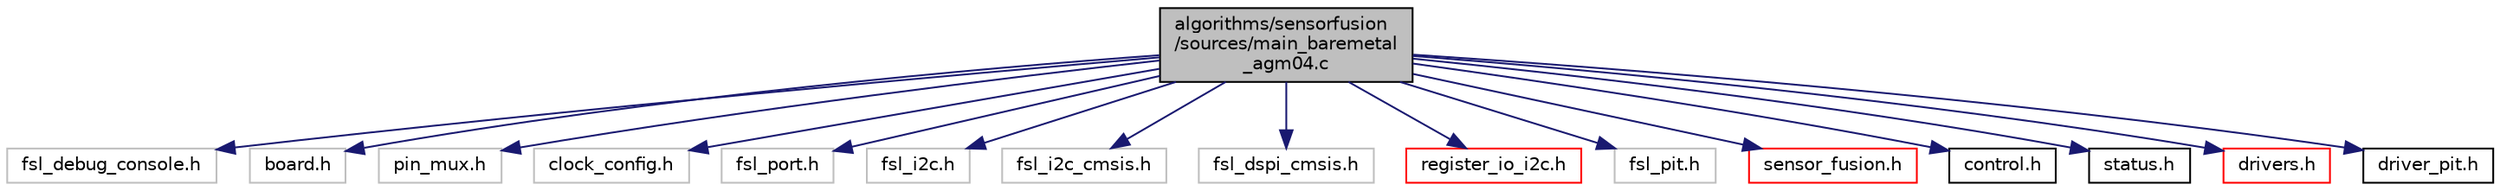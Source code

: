 digraph "algorithms/sensorfusion/sources/main_baremetal_agm04.c"
{
  edge [fontname="Helvetica",fontsize="10",labelfontname="Helvetica",labelfontsize="10"];
  node [fontname="Helvetica",fontsize="10",shape=record];
  Node0 [label="algorithms/sensorfusion\l/sources/main_baremetal\l_agm04.c",height=0.2,width=0.4,color="black", fillcolor="grey75", style="filled", fontcolor="black"];
  Node0 -> Node1 [color="midnightblue",fontsize="10",style="solid",fontname="Helvetica"];
  Node1 [label="fsl_debug_console.h",height=0.2,width=0.4,color="grey75", fillcolor="white", style="filled"];
  Node0 -> Node2 [color="midnightblue",fontsize="10",style="solid",fontname="Helvetica"];
  Node2 [label="board.h",height=0.2,width=0.4,color="grey75", fillcolor="white", style="filled"];
  Node0 -> Node3 [color="midnightblue",fontsize="10",style="solid",fontname="Helvetica"];
  Node3 [label="pin_mux.h",height=0.2,width=0.4,color="grey75", fillcolor="white", style="filled"];
  Node0 -> Node4 [color="midnightblue",fontsize="10",style="solid",fontname="Helvetica"];
  Node4 [label="clock_config.h",height=0.2,width=0.4,color="grey75", fillcolor="white", style="filled"];
  Node0 -> Node5 [color="midnightblue",fontsize="10",style="solid",fontname="Helvetica"];
  Node5 [label="fsl_port.h",height=0.2,width=0.4,color="grey75", fillcolor="white", style="filled"];
  Node0 -> Node6 [color="midnightblue",fontsize="10",style="solid",fontname="Helvetica"];
  Node6 [label="fsl_i2c.h",height=0.2,width=0.4,color="grey75", fillcolor="white", style="filled"];
  Node0 -> Node7 [color="midnightblue",fontsize="10",style="solid",fontname="Helvetica"];
  Node7 [label="fsl_i2c_cmsis.h",height=0.2,width=0.4,color="grey75", fillcolor="white", style="filled"];
  Node0 -> Node8 [color="midnightblue",fontsize="10",style="solid",fontname="Helvetica"];
  Node8 [label="fsl_dspi_cmsis.h",height=0.2,width=0.4,color="grey75", fillcolor="white", style="filled"];
  Node0 -> Node9 [color="midnightblue",fontsize="10",style="solid",fontname="Helvetica"];
  Node9 [label="register_io_i2c.h",height=0.2,width=0.4,color="red", fillcolor="white", style="filled",URL="$register__io__i2c_8h.html",tooltip="The register_io_i2c.h file declares low-level interface functions for reading and writing sensor regi..."];
  Node0 -> Node15 [color="midnightblue",fontsize="10",style="solid",fontname="Helvetica"];
  Node15 [label="fsl_pit.h",height=0.2,width=0.4,color="grey75", fillcolor="white", style="filled"];
  Node0 -> Node16 [color="midnightblue",fontsize="10",style="solid",fontname="Helvetica"];
  Node16 [label="sensor_fusion.h",height=0.2,width=0.4,color="red", fillcolor="white", style="filled",URL="$sensor__fusion_8h.html",tooltip="The sensor_fusion.h file implements the top level programming interface. "];
  Node0 -> Node27 [color="midnightblue",fontsize="10",style="solid",fontname="Helvetica"];
  Node27 [label="control.h",height=0.2,width=0.4,color="black", fillcolor="white", style="filled",URL="$control_8h.html",tooltip="Defines control sub-system. "];
  Node0 -> Node28 [color="midnightblue",fontsize="10",style="solid",fontname="Helvetica"];
  Node28 [label="status.h",height=0.2,width=0.4,color="black", fillcolor="white", style="filled",URL="$status_8h.html",tooltip="Application-specific status subsystem. "];
  Node0 -> Node29 [color="midnightblue",fontsize="10",style="solid",fontname="Helvetica"];
  Node29 [label="drivers.h",height=0.2,width=0.4,color="red", fillcolor="white", style="filled",URL="$drivers_8h.html",tooltip="Provides function prototypes for driver level interfaces. "];
  Node0 -> Node30 [color="midnightblue",fontsize="10",style="solid",fontname="Helvetica"];
  Node30 [label="driver_pit.h",height=0.2,width=0.4,color="black", fillcolor="white", style="filled",URL="$driver__pit_8h.html",tooltip="Provides a simple abstraction for a periodic interval timer. "];
}
